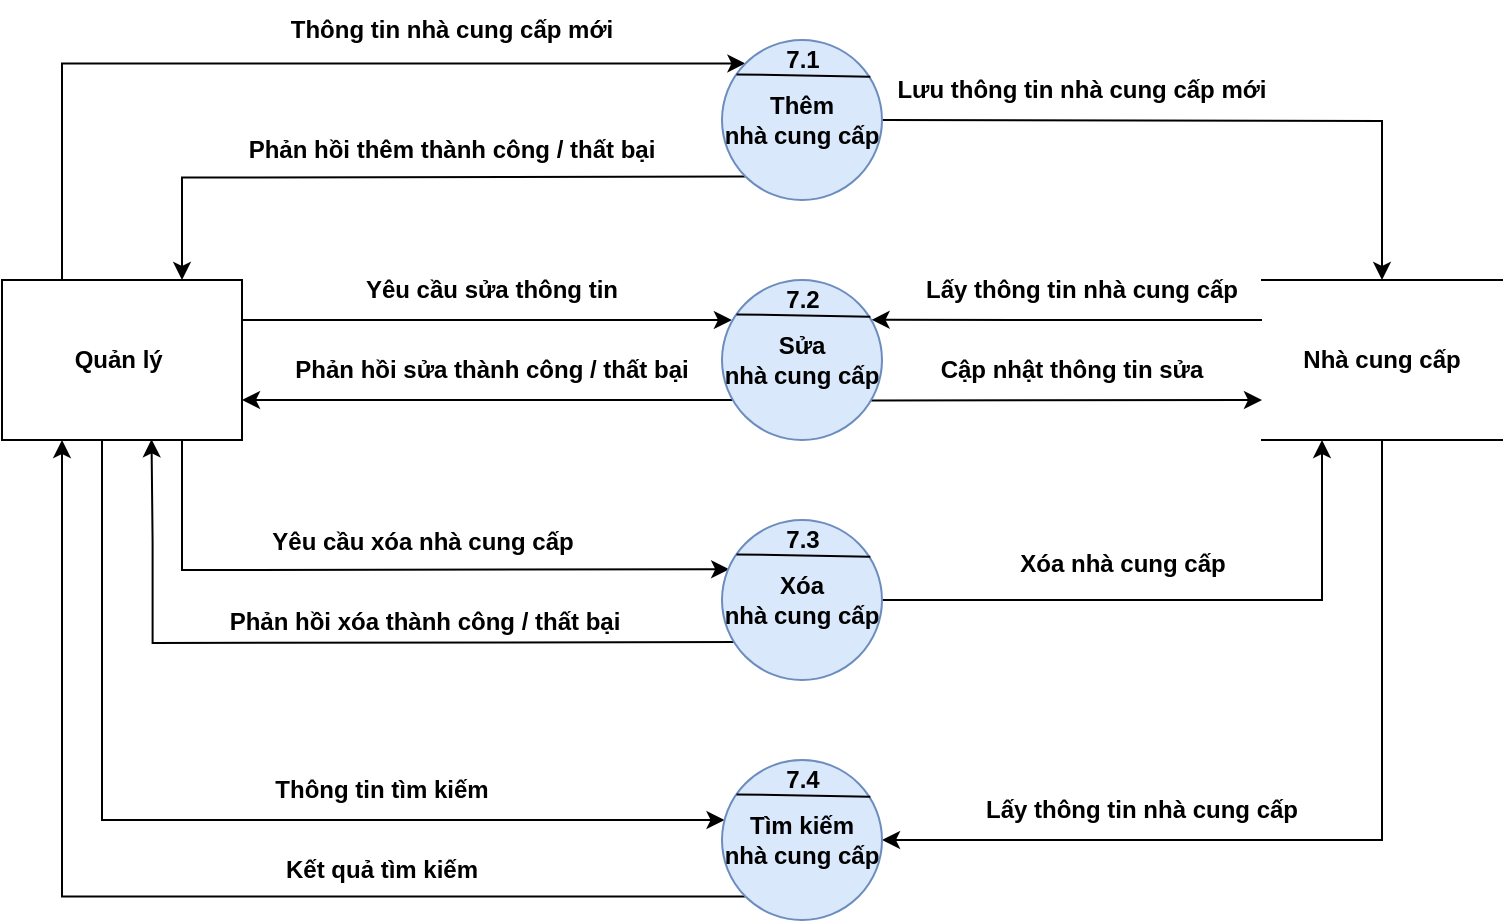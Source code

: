 <mxfile version="16.0.0" type="google" pages="3"><diagram id="DsR7B_4F5yXHgZjPxTKU" name="Page-1"><mxGraphModel dx="845" dy="533" grid="1" gridSize="10" guides="1" tooltips="1" connect="1" arrows="1" fold="1" page="1" pageScale="1" pageWidth="850" pageHeight="1100" math="0" shadow="0"><root><mxCell id="0"/><mxCell id="1" parent="0"/><mxCell id="p50ag3pNYRktQVVlP34q-1" style="edgeStyle=orthogonalEdgeStyle;rounded=0;orthogonalLoop=1;jettySize=auto;html=1;exitX=1;exitY=0.25;exitDx=0;exitDy=0;entryX=0.062;entryY=0.25;entryDx=0;entryDy=0;entryPerimeter=0;fontStyle=1" parent="1" source="p50ag3pNYRktQVVlP34q-4" edge="1"><mxGeometry relative="1" as="geometry"><Array as="points"/><mxPoint x="444.96" y="180" as="targetPoint"/></mxGeometry></mxCell><mxCell id="p50ag3pNYRktQVVlP34q-2" style="edgeStyle=orthogonalEdgeStyle;rounded=0;orthogonalLoop=1;jettySize=auto;html=1;exitX=0.25;exitY=1;exitDx=0;exitDy=0;entryX=0;entryY=1;entryDx=0;entryDy=0;startArrow=classic;startFill=1;endArrow=none;endFill=0;fontStyle=1" parent="1" source="p50ag3pNYRktQVVlP34q-4" target="p50ag3pNYRktQVVlP34q-21" edge="1"><mxGeometry relative="1" as="geometry"><Array as="points"><mxPoint x="110" y="468"/></Array></mxGeometry></mxCell><mxCell id="p50ag3pNYRktQVVlP34q-3" style="edgeStyle=orthogonalEdgeStyle;rounded=0;orthogonalLoop=1;jettySize=auto;html=1;exitX=0.25;exitY=0;exitDx=0;exitDy=0;entryX=0;entryY=0;entryDx=0;entryDy=0;fontStyle=1" parent="1" source="p50ag3pNYRktQVVlP34q-4" edge="1"><mxGeometry relative="1" as="geometry"><Array as="points"><mxPoint x="110" y="52"/></Array><mxPoint x="451.716" y="51.716" as="targetPoint"/></mxGeometry></mxCell><mxCell id="p50ag3pNYRktQVVlP34q-4" value="Quản lý&amp;nbsp;" style="rounded=0;whiteSpace=wrap;html=1;fontStyle=1" parent="1" vertex="1"><mxGeometry x="80" y="160" width="120" height="80" as="geometry"/></mxCell><mxCell id="p50ag3pNYRktQVVlP34q-5" style="edgeStyle=orthogonalEdgeStyle;rounded=0;orthogonalLoop=1;jettySize=auto;html=1;entryX=0.5;entryY=0;entryDx=0;entryDy=0;fontStyle=1" parent="1" target="p50ag3pNYRktQVVlP34q-9" edge="1"><mxGeometry relative="1" as="geometry"><mxPoint x="520" y="80" as="sourcePoint"/></mxGeometry></mxCell><mxCell id="p50ag3pNYRktQVVlP34q-6" style="edgeStyle=orthogonalEdgeStyle;rounded=0;orthogonalLoop=1;jettySize=auto;html=1;exitX=0;exitY=1;exitDx=0;exitDy=0;entryX=0.75;entryY=0;entryDx=0;entryDy=0;fontStyle=1" parent="1" target="p50ag3pNYRktQVVlP34q-4" edge="1"><mxGeometry relative="1" as="geometry"><mxPoint x="451.716" y="108.284" as="sourcePoint"/></mxGeometry></mxCell><mxCell id="p50ag3pNYRktQVVlP34q-8" style="edgeStyle=orthogonalEdgeStyle;rounded=0;orthogonalLoop=1;jettySize=auto;html=1;entryX=1;entryY=0.5;entryDx=0;entryDy=0;fontStyle=1" parent="1" source="p50ag3pNYRktQVVlP34q-9" target="p50ag3pNYRktQVVlP34q-21" edge="1"><mxGeometry relative="1" as="geometry"><Array as="points"><mxPoint x="770" y="440"/></Array></mxGeometry></mxCell><mxCell id="p50ag3pNYRktQVVlP34q-9" value="Nhà cung cấp" style="shape=partialRectangle;whiteSpace=wrap;html=1;left=0;right=0;fillColor=none;fontStyle=1" parent="1" vertex="1"><mxGeometry x="710" y="160" width="120" height="80" as="geometry"/></mxCell><mxCell id="p50ag3pNYRktQVVlP34q-10" value="Thông tin nhà cung cấp mới" style="text;html=1;strokeColor=none;fillColor=none;align=center;verticalAlign=middle;whiteSpace=wrap;rounded=0;fontStyle=1" parent="1" vertex="1"><mxGeometry x="185" y="20" width="240" height="30" as="geometry"/></mxCell><mxCell id="p50ag3pNYRktQVVlP34q-11" value="Lưu thông tin nhà cung cấp mới" style="text;html=1;strokeColor=none;fillColor=none;align=center;verticalAlign=middle;whiteSpace=wrap;rounded=0;fontStyle=1" parent="1" vertex="1"><mxGeometry x="500" y="50" width="240" height="30" as="geometry"/></mxCell><mxCell id="p50ag3pNYRktQVVlP34q-12" value="Phản hồi thêm thành công / thất bại" style="text;html=1;strokeColor=none;fillColor=none;align=center;verticalAlign=middle;whiteSpace=wrap;rounded=0;fontStyle=1" parent="1" vertex="1"><mxGeometry x="190" y="80" width="230" height="30" as="geometry"/></mxCell><mxCell id="p50ag3pNYRktQVVlP34q-13" style="edgeStyle=orthogonalEdgeStyle;rounded=0;orthogonalLoop=1;jettySize=auto;html=1;entryX=1;entryY=0.75;entryDx=0;entryDy=0;fontStyle=1" parent="1" target="p50ag3pNYRktQVVlP34q-4" edge="1"><mxGeometry relative="1" as="geometry"><Array as="points"><mxPoint x="452" y="220"/></Array><mxPoint x="452" y="220" as="sourcePoint"/></mxGeometry></mxCell><mxCell id="p50ag3pNYRktQVVlP34q-15" value="Lấy thông tin nhà cung cấp" style="text;html=1;strokeColor=none;fillColor=none;align=center;verticalAlign=middle;whiteSpace=wrap;rounded=0;fontStyle=1" parent="1" vertex="1"><mxGeometry x="540" y="150" width="160" height="30" as="geometry"/></mxCell><mxCell id="p50ag3pNYRktQVVlP34q-16" value="" style="endArrow=classic;html=1;rounded=0;exitX=0.928;exitY=0.753;exitDx=0;exitDy=0;exitPerimeter=0;entryX=0;entryY=0.75;entryDx=0;entryDy=0;fontStyle=1" parent="1" target="p50ag3pNYRktQVVlP34q-9" edge="1"><mxGeometry width="50" height="50" relative="1" as="geometry"><mxPoint x="514.24" y="220.24" as="sourcePoint"/><mxPoint x="600" y="250" as="targetPoint"/></mxGeometry></mxCell><mxCell id="p50ag3pNYRktQVVlP34q-17" value="Cập nhật thông tin sửa" style="text;html=1;strokeColor=none;fillColor=none;align=center;verticalAlign=middle;whiteSpace=wrap;rounded=0;fontStyle=1" parent="1" vertex="1"><mxGeometry x="530" y="190" width="170" height="30" as="geometry"/></mxCell><mxCell id="p50ag3pNYRktQVVlP34q-18" value="Yêu cầu sửa thông tin" style="text;html=1;strokeColor=none;fillColor=none;align=center;verticalAlign=middle;whiteSpace=wrap;rounded=0;fontStyle=1" parent="1" vertex="1"><mxGeometry x="220" y="150" width="210" height="30" as="geometry"/></mxCell><mxCell id="p50ag3pNYRktQVVlP34q-19" value="Phản hồi sửa thành công / thất bại" style="text;html=1;strokeColor=none;fillColor=none;align=center;verticalAlign=middle;whiteSpace=wrap;rounded=0;fontStyle=1" parent="1" vertex="1"><mxGeometry x="210" y="190" width="230" height="30" as="geometry"/></mxCell><mxCell id="p50ag3pNYRktQVVlP34q-20" style="edgeStyle=orthogonalEdgeStyle;rounded=0;orthogonalLoop=1;jettySize=auto;html=1;endArrow=none;endFill=0;startArrow=classic;startFill=1;fontStyle=1" parent="1" source="p50ag3pNYRktQVVlP34q-21" target="p50ag3pNYRktQVVlP34q-4" edge="1"><mxGeometry relative="1" as="geometry"><mxPoint x="150" y="280" as="targetPoint"/><Array as="points"><mxPoint x="130" y="430"/></Array><mxPoint x="400" y="410" as="sourcePoint"/></mxGeometry></mxCell><mxCell id="p50ag3pNYRktQVVlP34q-21" value="Tìm kiếm&lt;br&gt;nhà cung cấp" style="ellipse;whiteSpace=wrap;html=1;aspect=fixed;fillColor=#dae8fc;strokeColor=#6c8ebf;fontStyle=1" parent="1" vertex="1"><mxGeometry x="440" y="400" width="80" height="80" as="geometry"/></mxCell><mxCell id="p50ag3pNYRktQVVlP34q-22" value="Thông tin tìm kiếm" style="text;html=1;strokeColor=none;fillColor=none;align=center;verticalAlign=middle;whiteSpace=wrap;rounded=0;fontStyle=1" parent="1" vertex="1"><mxGeometry x="190" y="400" width="160" height="30" as="geometry"/></mxCell><mxCell id="p50ag3pNYRktQVVlP34q-23" value="Kết quả tìm kiếm" style="text;html=1;strokeColor=none;fillColor=none;align=center;verticalAlign=middle;whiteSpace=wrap;rounded=0;fontStyle=1" parent="1" vertex="1"><mxGeometry x="190" y="440" width="160" height="30" as="geometry"/></mxCell><mxCell id="p50ag3pNYRktQVVlP34q-24" value="" style="endArrow=classic;html=1;rounded=0;exitX=0;exitY=0.25;exitDx=0;exitDy=0;entryX=0.935;entryY=0.249;entryDx=0;entryDy=0;entryPerimeter=0;fontStyle=1" parent="1" source="p50ag3pNYRktQVVlP34q-9" edge="1"><mxGeometry width="50" height="50" relative="1" as="geometry"><mxPoint x="530" y="190" as="sourcePoint"/><mxPoint x="514.8" y="179.92" as="targetPoint"/></mxGeometry></mxCell><mxCell id="p50ag3pNYRktQVVlP34q-25" value="Lấy thông tin nhà cung cấp" style="text;html=1;strokeColor=none;fillColor=none;align=center;verticalAlign=middle;whiteSpace=wrap;rounded=0;fontStyle=1" parent="1" vertex="1"><mxGeometry x="570" y="410" width="160" height="30" as="geometry"/></mxCell><mxCell id="p50ag3pNYRktQVVlP34q-26" value="" style="endArrow=classic;html=1;rounded=0;entryX=0.25;entryY=1;entryDx=0;entryDy=0;fontStyle=1" parent="1" target="p50ag3pNYRktQVVlP34q-9" edge="1"><mxGeometry width="50" height="50" relative="1" as="geometry"><mxPoint x="520" y="320.0" as="sourcePoint"/><mxPoint x="745.76" y="350" as="targetPoint"/><Array as="points"><mxPoint x="740" y="320"/></Array></mxGeometry></mxCell><mxCell id="p50ag3pNYRktQVVlP34q-27" value="Xóa nhà cung cấp" style="edgeLabel;html=1;align=center;verticalAlign=bottom;resizable=0;points=[];labelBackgroundColor=none;fontSize=12;fontStyle=1" parent="p50ag3pNYRktQVVlP34q-26" vertex="1" connectable="0"><mxGeometry x="-0.628" y="1" relative="1" as="geometry"><mxPoint x="64" y="-9" as="offset"/></mxGeometry></mxCell><mxCell id="p50ag3pNYRktQVVlP34q-28" value="" style="endArrow=classic;html=1;rounded=0;entryX=0.623;entryY=1.058;entryDx=0;entryDy=0;entryPerimeter=0;exitX=0.125;exitY=0.763;exitDx=0;exitDy=0;exitPerimeter=0;edgeStyle=orthogonalEdgeStyle;verticalAlign=bottom;fontStyle=1" parent="1" edge="1"><mxGeometry width="50" height="50" relative="1" as="geometry"><mxPoint x="450" y="341.04" as="sourcePoint"/><mxPoint x="154.76" y="239.64" as="targetPoint"/></mxGeometry></mxCell><mxCell id="p50ag3pNYRktQVVlP34q-29" value="Phản hồi xóa thành công / thất bại" style="edgeLabel;html=1;align=center;verticalAlign=bottom;resizable=0;points=[];fontSize=12;fontStyle=1" parent="p50ag3pNYRktQVVlP34q-28" vertex="1" connectable="0"><mxGeometry x="-0.197" y="-2" relative="1" as="geometry"><mxPoint as="offset"/></mxGeometry></mxCell><mxCell id="p50ag3pNYRktQVVlP34q-31" value="" style="endArrow=classic;html=1;rounded=0;exitX=0.75;exitY=1;exitDx=0;exitDy=0;entryX=0.045;entryY=0.308;entryDx=0;entryDy=0;entryPerimeter=0;fontSize=12;fontStyle=1" parent="1" source="p50ag3pNYRktQVVlP34q-4" edge="1"><mxGeometry width="50" height="50" relative="1" as="geometry"><mxPoint x="471.716" y="378.284" as="sourcePoint"/><mxPoint x="443.6" y="304.64" as="targetPoint"/><Array as="points"><mxPoint x="170" y="305"/></Array></mxGeometry></mxCell><mxCell id="p50ag3pNYRktQVVlP34q-32" value="&lt;span style=&quot;font-size: 12px;&quot;&gt;Yêu cầu xóa nhà cung cấp&lt;/span&gt;" style="edgeLabel;html=1;align=center;verticalAlign=bottom;resizable=0;points=[];labelBackgroundColor=none;fontSize=12;fontStyle=1" parent="p50ag3pNYRktQVVlP34q-31" vertex="1" connectable="0"><mxGeometry x="0.056" y="-1" relative="1" as="geometry"><mxPoint x="6" y="-6" as="offset"/></mxGeometry></mxCell><mxCell id="_cU9UKyVwt4Oh_R2JuON-1" value="" style="endArrow=none;html=1;rounded=0;exitX=0.927;exitY=0.229;exitDx=0;exitDy=0;exitPerimeter=0;entryX=0.091;entryY=0.215;entryDx=0;entryDy=0;entryPerimeter=0;fontStyle=1" parent="1" source="p50ag3pNYRktQVVlP34q-21" target="p50ag3pNYRktQVVlP34q-21" edge="1"><mxGeometry width="50" height="50" relative="1" as="geometry"><mxPoint x="400" y="460" as="sourcePoint"/><mxPoint x="450" y="410" as="targetPoint"/></mxGeometry></mxCell><mxCell id="_cU9UKyVwt4Oh_R2JuON-2" value="7.4" style="text;html=1;align=center;verticalAlign=middle;resizable=0;points=[];autosize=1;strokeColor=none;fillColor=none;fontStyle=1" parent="1" vertex="1"><mxGeometry x="465" y="400" width="30" height="20" as="geometry"/></mxCell><mxCell id="_cU9UKyVwt4Oh_R2JuON-3" value="Xóa&lt;br&gt;nhà cung cấp" style="ellipse;whiteSpace=wrap;html=1;aspect=fixed;fillColor=#dae8fc;strokeColor=#6c8ebf;fontStyle=1" parent="1" vertex="1"><mxGeometry x="440" y="280" width="80" height="80" as="geometry"/></mxCell><mxCell id="_cU9UKyVwt4Oh_R2JuON-4" value="" style="endArrow=none;html=1;rounded=0;exitX=0.927;exitY=0.229;exitDx=0;exitDy=0;exitPerimeter=0;entryX=0.091;entryY=0.215;entryDx=0;entryDy=0;entryPerimeter=0;fontStyle=1" parent="1" source="_cU9UKyVwt4Oh_R2JuON-3" target="_cU9UKyVwt4Oh_R2JuON-3" edge="1"><mxGeometry width="50" height="50" relative="1" as="geometry"><mxPoint x="400" y="340" as="sourcePoint"/><mxPoint x="450" y="290" as="targetPoint"/></mxGeometry></mxCell><mxCell id="_cU9UKyVwt4Oh_R2JuON-5" value="7.3" style="text;html=1;align=center;verticalAlign=middle;resizable=0;points=[];autosize=1;strokeColor=none;fillColor=none;fontStyle=1" parent="1" vertex="1"><mxGeometry x="465" y="280" width="30" height="20" as="geometry"/></mxCell><mxCell id="_cU9UKyVwt4Oh_R2JuON-16" value="Sửa&lt;br&gt;nhà cung cấp" style="ellipse;whiteSpace=wrap;html=1;aspect=fixed;fillColor=#dae8fc;strokeColor=#6c8ebf;fontStyle=1" parent="1" vertex="1"><mxGeometry x="440" y="160" width="80" height="80" as="geometry"/></mxCell><mxCell id="_cU9UKyVwt4Oh_R2JuON-17" value="" style="endArrow=none;html=1;rounded=0;exitX=0.927;exitY=0.229;exitDx=0;exitDy=0;exitPerimeter=0;entryX=0.091;entryY=0.215;entryDx=0;entryDy=0;entryPerimeter=0;fontStyle=1" parent="1" source="_cU9UKyVwt4Oh_R2JuON-16" target="_cU9UKyVwt4Oh_R2JuON-16" edge="1"><mxGeometry width="50" height="50" relative="1" as="geometry"><mxPoint x="400" y="220" as="sourcePoint"/><mxPoint x="450" y="170" as="targetPoint"/></mxGeometry></mxCell><mxCell id="_cU9UKyVwt4Oh_R2JuON-18" value="7.2" style="text;html=1;align=center;verticalAlign=middle;resizable=0;points=[];autosize=1;strokeColor=none;fillColor=none;fontStyle=1" parent="1" vertex="1"><mxGeometry x="465" y="160" width="30" height="20" as="geometry"/></mxCell><mxCell id="_cU9UKyVwt4Oh_R2JuON-19" value="Thêm&lt;br&gt;nhà cung cấp" style="ellipse;whiteSpace=wrap;html=1;aspect=fixed;fillColor=#dae8fc;strokeColor=#6c8ebf;fontStyle=1" parent="1" vertex="1"><mxGeometry x="440" y="40" width="80" height="80" as="geometry"/></mxCell><mxCell id="_cU9UKyVwt4Oh_R2JuON-20" value="" style="endArrow=none;html=1;rounded=0;exitX=0.927;exitY=0.229;exitDx=0;exitDy=0;exitPerimeter=0;entryX=0.091;entryY=0.215;entryDx=0;entryDy=0;entryPerimeter=0;fontStyle=1" parent="1" source="_cU9UKyVwt4Oh_R2JuON-19" target="_cU9UKyVwt4Oh_R2JuON-19" edge="1"><mxGeometry width="50" height="50" relative="1" as="geometry"><mxPoint x="400" y="100" as="sourcePoint"/><mxPoint x="450" y="50" as="targetPoint"/></mxGeometry></mxCell><mxCell id="_cU9UKyVwt4Oh_R2JuON-21" value="7.1" style="text;html=1;align=center;verticalAlign=middle;resizable=0;points=[];autosize=1;strokeColor=none;fillColor=none;fontStyle=1" parent="1" vertex="1"><mxGeometry x="465" y="40" width="30" height="20" as="geometry"/></mxCell></root></mxGraphModel></diagram><diagram name="KÉ QLNV" id="wR2iHwOTkMwq-zwWppu9"><mxGraphModel dx="845" dy="533" grid="1" gridSize="10" guides="1" tooltips="1" connect="1" arrows="1" fold="1" page="1" pageScale="1" pageWidth="850" pageHeight="1100" math="0" shadow="0"><root><mxCell id="uuGmt-fCIV3i6Ol-nPEr-0"/><mxCell id="uuGmt-fCIV3i6Ol-nPEr-1" parent="uuGmt-fCIV3i6Ol-nPEr-0"/><mxCell id="uuGmt-fCIV3i6Ol-nPEr-2" style="edgeStyle=orthogonalEdgeStyle;rounded=0;orthogonalLoop=1;jettySize=auto;html=1;exitX=1;exitY=0.25;exitDx=0;exitDy=0;entryX=0.062;entryY=0.25;entryDx=0;entryDy=0;entryPerimeter=0;fontStyle=1" parent="uuGmt-fCIV3i6Ol-nPEr-1" source="uuGmt-fCIV3i6Ol-nPEr-5" edge="1"><mxGeometry relative="1" as="geometry"><Array as="points"/><mxPoint x="444.96" y="180" as="targetPoint"/></mxGeometry></mxCell><mxCell id="uuGmt-fCIV3i6Ol-nPEr-3" style="edgeStyle=orthogonalEdgeStyle;rounded=0;orthogonalLoop=1;jettySize=auto;html=1;exitX=0.25;exitY=1;exitDx=0;exitDy=0;entryX=0;entryY=1;entryDx=0;entryDy=0;startArrow=classic;startFill=1;endArrow=none;endFill=0;fontStyle=1" parent="uuGmt-fCIV3i6Ol-nPEr-1" source="uuGmt-fCIV3i6Ol-nPEr-5" target="uuGmt-fCIV3i6Ol-nPEr-20" edge="1"><mxGeometry relative="1" as="geometry"><Array as="points"><mxPoint x="110" y="468"/></Array></mxGeometry></mxCell><mxCell id="uuGmt-fCIV3i6Ol-nPEr-4" style="edgeStyle=orthogonalEdgeStyle;rounded=0;orthogonalLoop=1;jettySize=auto;html=1;exitX=0.25;exitY=0;exitDx=0;exitDy=0;entryX=0;entryY=0;entryDx=0;entryDy=0;fontStyle=1" parent="uuGmt-fCIV3i6Ol-nPEr-1" source="uuGmt-fCIV3i6Ol-nPEr-5" edge="1"><mxGeometry relative="1" as="geometry"><Array as="points"><mxPoint x="110" y="52"/></Array><mxPoint x="451.716" y="51.716" as="targetPoint"/></mxGeometry></mxCell><mxCell id="uuGmt-fCIV3i6Ol-nPEr-5" value="Quản lý&amp;nbsp;" style="rounded=0;whiteSpace=wrap;html=1;fontStyle=1" parent="uuGmt-fCIV3i6Ol-nPEr-1" vertex="1"><mxGeometry x="80" y="160" width="120" height="80" as="geometry"/></mxCell><mxCell id="uuGmt-fCIV3i6Ol-nPEr-6" style="edgeStyle=orthogonalEdgeStyle;rounded=0;orthogonalLoop=1;jettySize=auto;html=1;entryX=0.5;entryY=0;entryDx=0;entryDy=0;fontStyle=1" parent="uuGmt-fCIV3i6Ol-nPEr-1" target="uuGmt-fCIV3i6Ol-nPEr-9" edge="1"><mxGeometry relative="1" as="geometry"><mxPoint x="520" y="80" as="sourcePoint"/></mxGeometry></mxCell><mxCell id="uuGmt-fCIV3i6Ol-nPEr-7" style="edgeStyle=orthogonalEdgeStyle;rounded=0;orthogonalLoop=1;jettySize=auto;html=1;exitX=0;exitY=1;exitDx=0;exitDy=0;entryX=0.75;entryY=0;entryDx=0;entryDy=0;fontStyle=1" parent="uuGmt-fCIV3i6Ol-nPEr-1" target="uuGmt-fCIV3i6Ol-nPEr-5" edge="1"><mxGeometry relative="1" as="geometry"><mxPoint x="451.716" y="108.284" as="sourcePoint"/></mxGeometry></mxCell><mxCell id="uuGmt-fCIV3i6Ol-nPEr-8" style="edgeStyle=orthogonalEdgeStyle;rounded=0;orthogonalLoop=1;jettySize=auto;html=1;entryX=1;entryY=0.5;entryDx=0;entryDy=0;fontStyle=1" parent="uuGmt-fCIV3i6Ol-nPEr-1" source="uuGmt-fCIV3i6Ol-nPEr-9" target="uuGmt-fCIV3i6Ol-nPEr-20" edge="1"><mxGeometry relative="1" as="geometry"><Array as="points"><mxPoint x="770" y="440"/></Array></mxGeometry></mxCell><mxCell id="uuGmt-fCIV3i6Ol-nPEr-9" value="Nhân viên" style="shape=partialRectangle;whiteSpace=wrap;html=1;left=0;right=0;fillColor=none;fontStyle=1" parent="uuGmt-fCIV3i6Ol-nPEr-1" vertex="1"><mxGeometry x="710" y="160" width="120" height="80" as="geometry"/></mxCell><mxCell id="uuGmt-fCIV3i6Ol-nPEr-10" value="Thông tin nhân viên mới" style="text;html=1;strokeColor=none;fillColor=none;align=center;verticalAlign=middle;whiteSpace=wrap;rounded=0;fontStyle=1" parent="uuGmt-fCIV3i6Ol-nPEr-1" vertex="1"><mxGeometry x="185" y="20" width="240" height="30" as="geometry"/></mxCell><mxCell id="uuGmt-fCIV3i6Ol-nPEr-11" value="Lưu thông tin nhân viên&amp;nbsp;mới" style="text;html=1;strokeColor=none;fillColor=none;align=center;verticalAlign=middle;whiteSpace=wrap;rounded=0;fontStyle=1" parent="uuGmt-fCIV3i6Ol-nPEr-1" vertex="1"><mxGeometry x="500" y="50" width="240" height="30" as="geometry"/></mxCell><mxCell id="uuGmt-fCIV3i6Ol-nPEr-12" value="Phản hồi thêm thành công / thất bại" style="text;html=1;strokeColor=none;fillColor=none;align=center;verticalAlign=middle;whiteSpace=wrap;rounded=0;fontStyle=1" parent="uuGmt-fCIV3i6Ol-nPEr-1" vertex="1"><mxGeometry x="190" y="80" width="230" height="30" as="geometry"/></mxCell><mxCell id="uuGmt-fCIV3i6Ol-nPEr-13" style="edgeStyle=orthogonalEdgeStyle;rounded=0;orthogonalLoop=1;jettySize=auto;html=1;entryX=1;entryY=0.75;entryDx=0;entryDy=0;fontStyle=1" parent="uuGmt-fCIV3i6Ol-nPEr-1" target="uuGmt-fCIV3i6Ol-nPEr-5" edge="1"><mxGeometry relative="1" as="geometry"><Array as="points"><mxPoint x="452" y="220"/></Array><mxPoint x="452" y="220" as="sourcePoint"/></mxGeometry></mxCell><mxCell id="uuGmt-fCIV3i6Ol-nPEr-14" value="Lấy thông tin nhân viên" style="text;html=1;strokeColor=none;fillColor=none;align=center;verticalAlign=middle;whiteSpace=wrap;rounded=0;fontStyle=1" parent="uuGmt-fCIV3i6Ol-nPEr-1" vertex="1"><mxGeometry x="540" y="150" width="160" height="30" as="geometry"/></mxCell><mxCell id="uuGmt-fCIV3i6Ol-nPEr-15" value="" style="endArrow=classic;html=1;rounded=0;exitX=0.928;exitY=0.753;exitDx=0;exitDy=0;exitPerimeter=0;entryX=0;entryY=0.75;entryDx=0;entryDy=0;fontStyle=1" parent="uuGmt-fCIV3i6Ol-nPEr-1" target="uuGmt-fCIV3i6Ol-nPEr-9" edge="1"><mxGeometry width="50" height="50" relative="1" as="geometry"><mxPoint x="514.24" y="220.24" as="sourcePoint"/><mxPoint x="600" y="250" as="targetPoint"/></mxGeometry></mxCell><mxCell id="uuGmt-fCIV3i6Ol-nPEr-16" value="Cập nhật thông tin" style="text;html=1;strokeColor=none;fillColor=none;align=center;verticalAlign=middle;whiteSpace=wrap;rounded=0;fontStyle=1" parent="uuGmt-fCIV3i6Ol-nPEr-1" vertex="1"><mxGeometry x="530" y="190" width="170" height="30" as="geometry"/></mxCell><mxCell id="uuGmt-fCIV3i6Ol-nPEr-17" value="Yêu cầu sửa thông tin" style="text;html=1;strokeColor=none;fillColor=none;align=center;verticalAlign=middle;whiteSpace=wrap;rounded=0;fontStyle=1" parent="uuGmt-fCIV3i6Ol-nPEr-1" vertex="1"><mxGeometry x="220" y="150" width="210" height="30" as="geometry"/></mxCell><mxCell id="uuGmt-fCIV3i6Ol-nPEr-18" value="Phản hồi sửa thành công / thất bại" style="text;html=1;strokeColor=none;fillColor=none;align=center;verticalAlign=middle;whiteSpace=wrap;rounded=0;fontStyle=1" parent="uuGmt-fCIV3i6Ol-nPEr-1" vertex="1"><mxGeometry x="210" y="190" width="230" height="30" as="geometry"/></mxCell><mxCell id="uuGmt-fCIV3i6Ol-nPEr-19" style="edgeStyle=orthogonalEdgeStyle;rounded=0;orthogonalLoop=1;jettySize=auto;html=1;endArrow=none;endFill=0;startArrow=classic;startFill=1;fontStyle=1" parent="uuGmt-fCIV3i6Ol-nPEr-1" source="uuGmt-fCIV3i6Ol-nPEr-20" target="uuGmt-fCIV3i6Ol-nPEr-5" edge="1"><mxGeometry relative="1" as="geometry"><mxPoint x="150" y="280" as="targetPoint"/><Array as="points"><mxPoint x="130" y="430"/></Array><mxPoint x="400" y="410" as="sourcePoint"/></mxGeometry></mxCell><mxCell id="uuGmt-fCIV3i6Ol-nPEr-20" value="Tìm kiếm&lt;br&gt;nhân viên" style="ellipse;whiteSpace=wrap;html=1;aspect=fixed;fillColor=#dae8fc;strokeColor=#6c8ebf;fontStyle=1" parent="uuGmt-fCIV3i6Ol-nPEr-1" vertex="1"><mxGeometry x="440" y="400" width="80" height="80" as="geometry"/></mxCell><mxCell id="uuGmt-fCIV3i6Ol-nPEr-21" value="Thông tin tìm kiếm" style="text;html=1;strokeColor=none;fillColor=none;align=center;verticalAlign=middle;whiteSpace=wrap;rounded=0;fontStyle=1" parent="uuGmt-fCIV3i6Ol-nPEr-1" vertex="1"><mxGeometry x="190" y="400" width="160" height="30" as="geometry"/></mxCell><mxCell id="uuGmt-fCIV3i6Ol-nPEr-22" value="Kết quả tìm kiếm" style="text;html=1;strokeColor=none;fillColor=none;align=center;verticalAlign=middle;whiteSpace=wrap;rounded=0;fontStyle=1" parent="uuGmt-fCIV3i6Ol-nPEr-1" vertex="1"><mxGeometry x="190" y="440" width="160" height="30" as="geometry"/></mxCell><mxCell id="uuGmt-fCIV3i6Ol-nPEr-23" value="" style="endArrow=classic;html=1;rounded=0;exitX=0;exitY=0.25;exitDx=0;exitDy=0;entryX=0.935;entryY=0.249;entryDx=0;entryDy=0;entryPerimeter=0;fontStyle=1" parent="uuGmt-fCIV3i6Ol-nPEr-1" source="uuGmt-fCIV3i6Ol-nPEr-9" edge="1"><mxGeometry width="50" height="50" relative="1" as="geometry"><mxPoint x="530" y="190" as="sourcePoint"/><mxPoint x="514.8" y="179.92" as="targetPoint"/></mxGeometry></mxCell><mxCell id="uuGmt-fCIV3i6Ol-nPEr-24" value="Lấy thông tin nhân viên" style="text;html=1;strokeColor=none;fillColor=none;align=center;verticalAlign=middle;whiteSpace=wrap;rounded=0;fontStyle=1" parent="uuGmt-fCIV3i6Ol-nPEr-1" vertex="1"><mxGeometry x="570" y="410" width="160" height="30" as="geometry"/></mxCell><mxCell id="uuGmt-fCIV3i6Ol-nPEr-25" value="" style="endArrow=classic;html=1;rounded=0;entryX=0.25;entryY=1;entryDx=0;entryDy=0;fontStyle=1" parent="uuGmt-fCIV3i6Ol-nPEr-1" target="uuGmt-fCIV3i6Ol-nPEr-9" edge="1"><mxGeometry width="50" height="50" relative="1" as="geometry"><mxPoint x="520" y="320.0" as="sourcePoint"/><mxPoint x="745.76" y="350" as="targetPoint"/><Array as="points"><mxPoint x="740" y="320"/></Array></mxGeometry></mxCell><mxCell id="uuGmt-fCIV3i6Ol-nPEr-26" value="Xóa&amp;nbsp;&lt;span&gt;nhân viên&lt;/span&gt;" style="edgeLabel;html=1;align=center;verticalAlign=bottom;resizable=0;points=[];labelBackgroundColor=none;fontSize=12;fontStyle=1" parent="uuGmt-fCIV3i6Ol-nPEr-25" vertex="1" connectable="0"><mxGeometry x="-0.628" y="1" relative="1" as="geometry"><mxPoint x="64" y="-9" as="offset"/></mxGeometry></mxCell><mxCell id="uuGmt-fCIV3i6Ol-nPEr-27" value="" style="endArrow=classic;html=1;rounded=0;entryX=0.623;entryY=1.058;entryDx=0;entryDy=0;entryPerimeter=0;exitX=0.125;exitY=0.763;exitDx=0;exitDy=0;exitPerimeter=0;edgeStyle=orthogonalEdgeStyle;verticalAlign=bottom;fontStyle=1" parent="uuGmt-fCIV3i6Ol-nPEr-1" edge="1"><mxGeometry width="50" height="50" relative="1" as="geometry"><mxPoint x="450" y="341.04" as="sourcePoint"/><mxPoint x="154.76" y="239.64" as="targetPoint"/></mxGeometry></mxCell><mxCell id="uuGmt-fCIV3i6Ol-nPEr-28" value="Phản hồi xóa thành công / thất bại" style="edgeLabel;html=1;align=center;verticalAlign=bottom;resizable=0;points=[];fontSize=12;fontStyle=1" parent="uuGmt-fCIV3i6Ol-nPEr-27" vertex="1" connectable="0"><mxGeometry x="-0.197" y="-2" relative="1" as="geometry"><mxPoint as="offset"/></mxGeometry></mxCell><mxCell id="uuGmt-fCIV3i6Ol-nPEr-29" value="" style="endArrow=classic;html=1;rounded=0;exitX=0.75;exitY=1;exitDx=0;exitDy=0;entryX=0.045;entryY=0.308;entryDx=0;entryDy=0;entryPerimeter=0;fontSize=12;fontStyle=1" parent="uuGmt-fCIV3i6Ol-nPEr-1" source="uuGmt-fCIV3i6Ol-nPEr-5" edge="1"><mxGeometry width="50" height="50" relative="1" as="geometry"><mxPoint x="471.716" y="378.284" as="sourcePoint"/><mxPoint x="443.6" y="304.64" as="targetPoint"/><Array as="points"><mxPoint x="170" y="305"/></Array></mxGeometry></mxCell><mxCell id="uuGmt-fCIV3i6Ol-nPEr-30" value="&lt;span style=&quot;font-size: 12px&quot;&gt;Yêu cầu xóa&amp;nbsp;&lt;/span&gt;&lt;span&gt;nhân viên&lt;/span&gt;" style="edgeLabel;html=1;align=center;verticalAlign=bottom;resizable=0;points=[];labelBackgroundColor=none;fontSize=12;fontStyle=1" parent="uuGmt-fCIV3i6Ol-nPEr-29" vertex="1" connectable="0"><mxGeometry x="0.056" y="-1" relative="1" as="geometry"><mxPoint x="6" y="-6" as="offset"/></mxGeometry></mxCell><mxCell id="uuGmt-fCIV3i6Ol-nPEr-31" value="" style="endArrow=none;html=1;rounded=0;exitX=0.927;exitY=0.229;exitDx=0;exitDy=0;exitPerimeter=0;entryX=0.091;entryY=0.215;entryDx=0;entryDy=0;entryPerimeter=0;fontStyle=1" parent="uuGmt-fCIV3i6Ol-nPEr-1" source="uuGmt-fCIV3i6Ol-nPEr-20" target="uuGmt-fCIV3i6Ol-nPEr-20" edge="1"><mxGeometry width="50" height="50" relative="1" as="geometry"><mxPoint x="400" y="460" as="sourcePoint"/><mxPoint x="450" y="410" as="targetPoint"/></mxGeometry></mxCell><mxCell id="uuGmt-fCIV3i6Ol-nPEr-32" value="9.4" style="text;html=1;align=center;verticalAlign=middle;resizable=0;points=[];autosize=1;strokeColor=none;fillColor=none;fontStyle=1" parent="uuGmt-fCIV3i6Ol-nPEr-1" vertex="1"><mxGeometry x="465" y="400" width="30" height="20" as="geometry"/></mxCell><mxCell id="uuGmt-fCIV3i6Ol-nPEr-33" value="Xóa&lt;br&gt;nhân viên" style="ellipse;whiteSpace=wrap;html=1;aspect=fixed;fillColor=#dae8fc;strokeColor=#6c8ebf;fontStyle=1" parent="uuGmt-fCIV3i6Ol-nPEr-1" vertex="1"><mxGeometry x="440" y="280" width="80" height="80" as="geometry"/></mxCell><mxCell id="uuGmt-fCIV3i6Ol-nPEr-34" value="" style="endArrow=none;html=1;rounded=0;exitX=0.927;exitY=0.229;exitDx=0;exitDy=0;exitPerimeter=0;entryX=0.091;entryY=0.215;entryDx=0;entryDy=0;entryPerimeter=0;fontStyle=1" parent="uuGmt-fCIV3i6Ol-nPEr-1" source="uuGmt-fCIV3i6Ol-nPEr-33" target="uuGmt-fCIV3i6Ol-nPEr-33" edge="1"><mxGeometry width="50" height="50" relative="1" as="geometry"><mxPoint x="400" y="340" as="sourcePoint"/><mxPoint x="450" y="290" as="targetPoint"/></mxGeometry></mxCell><mxCell id="uuGmt-fCIV3i6Ol-nPEr-35" value="9.3" style="text;html=1;align=center;verticalAlign=middle;resizable=0;points=[];autosize=1;strokeColor=none;fillColor=none;fontStyle=1" parent="uuGmt-fCIV3i6Ol-nPEr-1" vertex="1"><mxGeometry x="465" y="280" width="30" height="20" as="geometry"/></mxCell><mxCell id="uuGmt-fCIV3i6Ol-nPEr-36" value="Sửa&lt;br&gt;nhân viên" style="ellipse;whiteSpace=wrap;html=1;aspect=fixed;fillColor=#dae8fc;strokeColor=#6c8ebf;fontStyle=1" parent="uuGmt-fCIV3i6Ol-nPEr-1" vertex="1"><mxGeometry x="440" y="160" width="80" height="80" as="geometry"/></mxCell><mxCell id="uuGmt-fCIV3i6Ol-nPEr-37" value="" style="endArrow=none;html=1;rounded=0;exitX=0.927;exitY=0.229;exitDx=0;exitDy=0;exitPerimeter=0;entryX=0.091;entryY=0.215;entryDx=0;entryDy=0;entryPerimeter=0;fontStyle=1" parent="uuGmt-fCIV3i6Ol-nPEr-1" source="uuGmt-fCIV3i6Ol-nPEr-36" target="uuGmt-fCIV3i6Ol-nPEr-36" edge="1"><mxGeometry width="50" height="50" relative="1" as="geometry"><mxPoint x="400" y="220" as="sourcePoint"/><mxPoint x="450" y="170" as="targetPoint"/></mxGeometry></mxCell><mxCell id="uuGmt-fCIV3i6Ol-nPEr-38" value="9.2" style="text;html=1;align=center;verticalAlign=middle;resizable=0;points=[];autosize=1;strokeColor=none;fillColor=none;fontStyle=1" parent="uuGmt-fCIV3i6Ol-nPEr-1" vertex="1"><mxGeometry x="465" y="160" width="30" height="20" as="geometry"/></mxCell><mxCell id="uuGmt-fCIV3i6Ol-nPEr-39" value="Thêm&lt;br&gt;nhân viên" style="ellipse;whiteSpace=wrap;html=1;aspect=fixed;fillColor=#dae8fc;strokeColor=#6c8ebf;fontStyle=1" parent="uuGmt-fCIV3i6Ol-nPEr-1" vertex="1"><mxGeometry x="440" y="40" width="80" height="80" as="geometry"/></mxCell><mxCell id="uuGmt-fCIV3i6Ol-nPEr-40" value="" style="endArrow=none;html=1;rounded=0;exitX=0.927;exitY=0.229;exitDx=0;exitDy=0;exitPerimeter=0;entryX=0.091;entryY=0.215;entryDx=0;entryDy=0;entryPerimeter=0;fontStyle=1" parent="uuGmt-fCIV3i6Ol-nPEr-1" source="uuGmt-fCIV3i6Ol-nPEr-39" target="uuGmt-fCIV3i6Ol-nPEr-39" edge="1"><mxGeometry width="50" height="50" relative="1" as="geometry"><mxPoint x="400" y="100" as="sourcePoint"/><mxPoint x="450" y="50" as="targetPoint"/></mxGeometry></mxCell><mxCell id="uuGmt-fCIV3i6Ol-nPEr-41" value="9.1" style="text;html=1;align=center;verticalAlign=middle;resizable=0;points=[];autosize=1;strokeColor=none;fillColor=none;fontStyle=1" parent="uuGmt-fCIV3i6Ol-nPEr-1" vertex="1"><mxGeometry x="465" y="40" width="30" height="20" as="geometry"/></mxCell></root></mxGraphModel></diagram><diagram name="KÉ QLKM" id="m8S0CcqJ6sCBzOiUyWrl"><mxGraphModel dx="845" dy="499" grid="1" gridSize="10" guides="1" tooltips="1" connect="1" arrows="1" fold="1" page="1" pageScale="1" pageWidth="850" pageHeight="1100" math="0" shadow="0"><root><mxCell id="4Sakor0f3uTbRB5U7tt--0"/><mxCell id="4Sakor0f3uTbRB5U7tt--1" parent="4Sakor0f3uTbRB5U7tt--0"/><mxCell id="4Sakor0f3uTbRB5U7tt--2" style="edgeStyle=orthogonalEdgeStyle;rounded=0;orthogonalLoop=1;jettySize=auto;html=1;exitX=1;exitY=0.25;exitDx=0;exitDy=0;entryX=0.062;entryY=0.25;entryDx=0;entryDy=0;entryPerimeter=0;fontStyle=1" edge="1" parent="4Sakor0f3uTbRB5U7tt--1" source="4Sakor0f3uTbRB5U7tt--5"><mxGeometry relative="1" as="geometry"><Array as="points"/><mxPoint x="444.96" y="180" as="targetPoint"/></mxGeometry></mxCell><mxCell id="4Sakor0f3uTbRB5U7tt--3" style="edgeStyle=orthogonalEdgeStyle;rounded=0;orthogonalLoop=1;jettySize=auto;html=1;exitX=0.25;exitY=1;exitDx=0;exitDy=0;entryX=0;entryY=1;entryDx=0;entryDy=0;startArrow=classic;startFill=1;endArrow=none;endFill=0;fontStyle=1" edge="1" parent="4Sakor0f3uTbRB5U7tt--1" source="4Sakor0f3uTbRB5U7tt--5" target="4Sakor0f3uTbRB5U7tt--20"><mxGeometry relative="1" as="geometry"><Array as="points"><mxPoint x="110" y="468"/></Array></mxGeometry></mxCell><mxCell id="4Sakor0f3uTbRB5U7tt--4" style="edgeStyle=orthogonalEdgeStyle;rounded=0;orthogonalLoop=1;jettySize=auto;html=1;exitX=0.25;exitY=0;exitDx=0;exitDy=0;entryX=0;entryY=0;entryDx=0;entryDy=0;fontStyle=1" edge="1" parent="4Sakor0f3uTbRB5U7tt--1" source="4Sakor0f3uTbRB5U7tt--5"><mxGeometry relative="1" as="geometry"><Array as="points"><mxPoint x="110" y="52"/></Array><mxPoint x="451.716" y="51.716" as="targetPoint"/></mxGeometry></mxCell><mxCell id="4Sakor0f3uTbRB5U7tt--5" value="Quản lý&amp;nbsp;" style="rounded=0;whiteSpace=wrap;html=1;fontStyle=1" vertex="1" parent="4Sakor0f3uTbRB5U7tt--1"><mxGeometry x="80" y="160" width="120" height="80" as="geometry"/></mxCell><mxCell id="4Sakor0f3uTbRB5U7tt--6" style="edgeStyle=orthogonalEdgeStyle;rounded=0;orthogonalLoop=1;jettySize=auto;html=1;entryX=0.5;entryY=0;entryDx=0;entryDy=0;fontStyle=1" edge="1" parent="4Sakor0f3uTbRB5U7tt--1" target="4Sakor0f3uTbRB5U7tt--9"><mxGeometry relative="1" as="geometry"><mxPoint x="520" y="80" as="sourcePoint"/></mxGeometry></mxCell><mxCell id="4Sakor0f3uTbRB5U7tt--7" style="edgeStyle=orthogonalEdgeStyle;rounded=0;orthogonalLoop=1;jettySize=auto;html=1;exitX=0;exitY=1;exitDx=0;exitDy=0;entryX=0.75;entryY=0;entryDx=0;entryDy=0;fontStyle=1" edge="1" parent="4Sakor0f3uTbRB5U7tt--1" target="4Sakor0f3uTbRB5U7tt--5"><mxGeometry relative="1" as="geometry"><mxPoint x="451.716" y="108.284" as="sourcePoint"/></mxGeometry></mxCell><mxCell id="4Sakor0f3uTbRB5U7tt--8" style="edgeStyle=orthogonalEdgeStyle;rounded=0;orthogonalLoop=1;jettySize=auto;html=1;entryX=1;entryY=0.5;entryDx=0;entryDy=0;fontStyle=1" edge="1" parent="4Sakor0f3uTbRB5U7tt--1" source="4Sakor0f3uTbRB5U7tt--9" target="4Sakor0f3uTbRB5U7tt--20"><mxGeometry relative="1" as="geometry"><Array as="points"><mxPoint x="770" y="440"/></Array></mxGeometry></mxCell><mxCell id="4Sakor0f3uTbRB5U7tt--9" value="Khuyến mãi" style="shape=partialRectangle;whiteSpace=wrap;html=1;left=0;right=0;fillColor=none;fontStyle=1" vertex="1" parent="4Sakor0f3uTbRB5U7tt--1"><mxGeometry x="710" y="160" width="120" height="80" as="geometry"/></mxCell><mxCell id="4Sakor0f3uTbRB5U7tt--10" value="Thông tin khuyến mãi&amp;nbsp;mới" style="text;html=1;strokeColor=none;fillColor=none;align=center;verticalAlign=middle;whiteSpace=wrap;rounded=0;fontStyle=1" vertex="1" parent="4Sakor0f3uTbRB5U7tt--1"><mxGeometry x="185" y="20" width="240" height="30" as="geometry"/></mxCell><mxCell id="4Sakor0f3uTbRB5U7tt--11" value="Lưu thông tin khuyến mãi&amp;nbsp;mới" style="text;html=1;strokeColor=none;fillColor=none;align=center;verticalAlign=middle;whiteSpace=wrap;rounded=0;fontStyle=1" vertex="1" parent="4Sakor0f3uTbRB5U7tt--1"><mxGeometry x="500" y="50" width="240" height="30" as="geometry"/></mxCell><mxCell id="4Sakor0f3uTbRB5U7tt--12" value="Phản hồi thêm thành công / thất bại" style="text;html=1;strokeColor=none;fillColor=none;align=center;verticalAlign=middle;whiteSpace=wrap;rounded=0;fontStyle=1" vertex="1" parent="4Sakor0f3uTbRB5U7tt--1"><mxGeometry x="190" y="80" width="230" height="30" as="geometry"/></mxCell><mxCell id="4Sakor0f3uTbRB5U7tt--13" style="edgeStyle=orthogonalEdgeStyle;rounded=0;orthogonalLoop=1;jettySize=auto;html=1;entryX=1;entryY=0.75;entryDx=0;entryDy=0;fontStyle=1" edge="1" parent="4Sakor0f3uTbRB5U7tt--1" target="4Sakor0f3uTbRB5U7tt--5"><mxGeometry relative="1" as="geometry"><Array as="points"><mxPoint x="452" y="220"/></Array><mxPoint x="452" y="220" as="sourcePoint"/></mxGeometry></mxCell><mxCell id="4Sakor0f3uTbRB5U7tt--14" value="Lấy thông tin khuyến mãi" style="text;html=1;strokeColor=none;fillColor=none;align=center;verticalAlign=middle;whiteSpace=wrap;rounded=0;fontStyle=1" vertex="1" parent="4Sakor0f3uTbRB5U7tt--1"><mxGeometry x="540" y="150" width="160" height="30" as="geometry"/></mxCell><mxCell id="4Sakor0f3uTbRB5U7tt--15" value="" style="endArrow=classic;html=1;rounded=0;exitX=0.928;exitY=0.753;exitDx=0;exitDy=0;exitPerimeter=0;entryX=0;entryY=0.75;entryDx=0;entryDy=0;fontStyle=1" edge="1" parent="4Sakor0f3uTbRB5U7tt--1" target="4Sakor0f3uTbRB5U7tt--9"><mxGeometry width="50" height="50" relative="1" as="geometry"><mxPoint x="514.24" y="220.24" as="sourcePoint"/><mxPoint x="600" y="250" as="targetPoint"/></mxGeometry></mxCell><mxCell id="4Sakor0f3uTbRB5U7tt--16" value="Cập nhật thông tin" style="text;html=1;strokeColor=none;fillColor=none;align=center;verticalAlign=middle;whiteSpace=wrap;rounded=0;fontStyle=1" vertex="1" parent="4Sakor0f3uTbRB5U7tt--1"><mxGeometry x="530" y="190" width="170" height="30" as="geometry"/></mxCell><mxCell id="4Sakor0f3uTbRB5U7tt--17" value="Yêu cầu sửa thông tin" style="text;html=1;strokeColor=none;fillColor=none;align=center;verticalAlign=middle;whiteSpace=wrap;rounded=0;fontStyle=1" vertex="1" parent="4Sakor0f3uTbRB5U7tt--1"><mxGeometry x="220" y="150" width="210" height="30" as="geometry"/></mxCell><mxCell id="4Sakor0f3uTbRB5U7tt--18" value="Phản hồi sửa thành công / thất bại" style="text;html=1;strokeColor=none;fillColor=none;align=center;verticalAlign=middle;whiteSpace=wrap;rounded=0;fontStyle=1" vertex="1" parent="4Sakor0f3uTbRB5U7tt--1"><mxGeometry x="210" y="190" width="230" height="30" as="geometry"/></mxCell><mxCell id="4Sakor0f3uTbRB5U7tt--19" style="edgeStyle=orthogonalEdgeStyle;rounded=0;orthogonalLoop=1;jettySize=auto;html=1;endArrow=none;endFill=0;startArrow=classic;startFill=1;fontStyle=1" edge="1" parent="4Sakor0f3uTbRB5U7tt--1" source="4Sakor0f3uTbRB5U7tt--20" target="4Sakor0f3uTbRB5U7tt--5"><mxGeometry relative="1" as="geometry"><mxPoint x="150" y="280" as="targetPoint"/><Array as="points"><mxPoint x="130" y="430"/></Array><mxPoint x="400" y="410" as="sourcePoint"/></mxGeometry></mxCell><mxCell id="4Sakor0f3uTbRB5U7tt--20" value="Tìm kiếm&lt;br&gt;khuyến mãi" style="ellipse;whiteSpace=wrap;html=1;aspect=fixed;fillColor=#dae8fc;strokeColor=#6c8ebf;fontStyle=1" vertex="1" parent="4Sakor0f3uTbRB5U7tt--1"><mxGeometry x="440" y="400" width="80" height="80" as="geometry"/></mxCell><mxCell id="4Sakor0f3uTbRB5U7tt--21" value="Thông tin tìm kiếm" style="text;html=1;strokeColor=none;fillColor=none;align=center;verticalAlign=middle;whiteSpace=wrap;rounded=0;fontStyle=1" vertex="1" parent="4Sakor0f3uTbRB5U7tt--1"><mxGeometry x="190" y="400" width="160" height="30" as="geometry"/></mxCell><mxCell id="4Sakor0f3uTbRB5U7tt--22" value="Kết quả tìm kiếm" style="text;html=1;strokeColor=none;fillColor=none;align=center;verticalAlign=middle;whiteSpace=wrap;rounded=0;fontStyle=1" vertex="1" parent="4Sakor0f3uTbRB5U7tt--1"><mxGeometry x="190" y="440" width="160" height="30" as="geometry"/></mxCell><mxCell id="4Sakor0f3uTbRB5U7tt--23" value="" style="endArrow=classic;html=1;rounded=0;exitX=0;exitY=0.25;exitDx=0;exitDy=0;entryX=0.935;entryY=0.249;entryDx=0;entryDy=0;entryPerimeter=0;fontStyle=1" edge="1" parent="4Sakor0f3uTbRB5U7tt--1" source="4Sakor0f3uTbRB5U7tt--9"><mxGeometry width="50" height="50" relative="1" as="geometry"><mxPoint x="530" y="190" as="sourcePoint"/><mxPoint x="514.8" y="179.92" as="targetPoint"/></mxGeometry></mxCell><mxCell id="4Sakor0f3uTbRB5U7tt--24" value="Lấy thông tin khuyến mãi" style="text;html=1;strokeColor=none;fillColor=none;align=center;verticalAlign=middle;whiteSpace=wrap;rounded=0;fontStyle=1" vertex="1" parent="4Sakor0f3uTbRB5U7tt--1"><mxGeometry x="570" y="410" width="160" height="30" as="geometry"/></mxCell><mxCell id="4Sakor0f3uTbRB5U7tt--25" value="" style="endArrow=classic;html=1;rounded=0;entryX=0.25;entryY=1;entryDx=0;entryDy=0;fontStyle=1" edge="1" parent="4Sakor0f3uTbRB5U7tt--1" target="4Sakor0f3uTbRB5U7tt--9"><mxGeometry width="50" height="50" relative="1" as="geometry"><mxPoint x="520" y="320.0" as="sourcePoint"/><mxPoint x="745.76" y="350" as="targetPoint"/><Array as="points"><mxPoint x="740" y="320"/></Array></mxGeometry></mxCell><mxCell id="4Sakor0f3uTbRB5U7tt--26" value="Xóa&amp;nbsp;&lt;span&gt;khuyến mãi&lt;/span&gt;" style="edgeLabel;html=1;align=center;verticalAlign=bottom;resizable=0;points=[];labelBackgroundColor=none;fontSize=12;fontStyle=1" vertex="1" connectable="0" parent="4Sakor0f3uTbRB5U7tt--25"><mxGeometry x="-0.628" y="1" relative="1" as="geometry"><mxPoint x="64" y="-9" as="offset"/></mxGeometry></mxCell><mxCell id="4Sakor0f3uTbRB5U7tt--27" value="" style="endArrow=classic;html=1;rounded=0;entryX=0.623;entryY=1.058;entryDx=0;entryDy=0;entryPerimeter=0;exitX=0.125;exitY=0.763;exitDx=0;exitDy=0;exitPerimeter=0;edgeStyle=orthogonalEdgeStyle;verticalAlign=bottom;fontStyle=1" edge="1" parent="4Sakor0f3uTbRB5U7tt--1"><mxGeometry width="50" height="50" relative="1" as="geometry"><mxPoint x="450" y="341.04" as="sourcePoint"/><mxPoint x="154.76" y="239.64" as="targetPoint"/></mxGeometry></mxCell><mxCell id="4Sakor0f3uTbRB5U7tt--28" value="Phản hồi xóa thành công / thất bại" style="edgeLabel;html=1;align=center;verticalAlign=bottom;resizable=0;points=[];fontSize=12;fontStyle=1" vertex="1" connectable="0" parent="4Sakor0f3uTbRB5U7tt--27"><mxGeometry x="-0.197" y="-2" relative="1" as="geometry"><mxPoint as="offset"/></mxGeometry></mxCell><mxCell id="4Sakor0f3uTbRB5U7tt--29" value="" style="endArrow=classic;html=1;rounded=0;exitX=0.75;exitY=1;exitDx=0;exitDy=0;entryX=0.045;entryY=0.308;entryDx=0;entryDy=0;entryPerimeter=0;fontSize=12;fontStyle=1" edge="1" parent="4Sakor0f3uTbRB5U7tt--1" source="4Sakor0f3uTbRB5U7tt--5"><mxGeometry width="50" height="50" relative="1" as="geometry"><mxPoint x="471.716" y="378.284" as="sourcePoint"/><mxPoint x="443.6" y="304.64" as="targetPoint"/><Array as="points"><mxPoint x="170" y="305"/></Array></mxGeometry></mxCell><mxCell id="4Sakor0f3uTbRB5U7tt--30" value="&lt;span style=&quot;font-size: 12px&quot;&gt;Yêu cầu xóa&amp;nbsp;&lt;/span&gt;&lt;span&gt;khuyến mãi&lt;/span&gt;" style="edgeLabel;html=1;align=center;verticalAlign=bottom;resizable=0;points=[];labelBackgroundColor=none;fontSize=12;fontStyle=1" vertex="1" connectable="0" parent="4Sakor0f3uTbRB5U7tt--29"><mxGeometry x="0.056" y="-1" relative="1" as="geometry"><mxPoint x="6" y="-6" as="offset"/></mxGeometry></mxCell><mxCell id="4Sakor0f3uTbRB5U7tt--31" value="" style="endArrow=none;html=1;rounded=0;exitX=0.927;exitY=0.229;exitDx=0;exitDy=0;exitPerimeter=0;entryX=0.091;entryY=0.215;entryDx=0;entryDy=0;entryPerimeter=0;fontStyle=1" edge="1" parent="4Sakor0f3uTbRB5U7tt--1" source="4Sakor0f3uTbRB5U7tt--20" target="4Sakor0f3uTbRB5U7tt--20"><mxGeometry width="50" height="50" relative="1" as="geometry"><mxPoint x="400" y="460" as="sourcePoint"/><mxPoint x="450" y="410" as="targetPoint"/></mxGeometry></mxCell><mxCell id="4Sakor0f3uTbRB5U7tt--32" value="8.4" style="text;html=1;align=center;verticalAlign=middle;resizable=0;points=[];autosize=1;strokeColor=none;fillColor=none;fontStyle=1" vertex="1" parent="4Sakor0f3uTbRB5U7tt--1"><mxGeometry x="465" y="400" width="30" height="20" as="geometry"/></mxCell><mxCell id="4Sakor0f3uTbRB5U7tt--33" value="Xóa&lt;br&gt;khuyến mãi" style="ellipse;whiteSpace=wrap;html=1;aspect=fixed;fillColor=#dae8fc;strokeColor=#6c8ebf;fontStyle=1" vertex="1" parent="4Sakor0f3uTbRB5U7tt--1"><mxGeometry x="440" y="280" width="80" height="80" as="geometry"/></mxCell><mxCell id="4Sakor0f3uTbRB5U7tt--34" value="" style="endArrow=none;html=1;rounded=0;exitX=0.927;exitY=0.229;exitDx=0;exitDy=0;exitPerimeter=0;entryX=0.091;entryY=0.215;entryDx=0;entryDy=0;entryPerimeter=0;fontStyle=1" edge="1" parent="4Sakor0f3uTbRB5U7tt--1" source="4Sakor0f3uTbRB5U7tt--33" target="4Sakor0f3uTbRB5U7tt--33"><mxGeometry width="50" height="50" relative="1" as="geometry"><mxPoint x="400" y="340" as="sourcePoint"/><mxPoint x="450" y="290" as="targetPoint"/></mxGeometry></mxCell><mxCell id="4Sakor0f3uTbRB5U7tt--35" value="8.3" style="text;html=1;align=center;verticalAlign=middle;resizable=0;points=[];autosize=1;strokeColor=none;fillColor=none;fontStyle=1" vertex="1" parent="4Sakor0f3uTbRB5U7tt--1"><mxGeometry x="465" y="280" width="30" height="20" as="geometry"/></mxCell><mxCell id="4Sakor0f3uTbRB5U7tt--36" value="Sửa&lt;br&gt;khuyến mãi" style="ellipse;whiteSpace=wrap;html=1;aspect=fixed;fillColor=#dae8fc;strokeColor=#6c8ebf;fontStyle=1" vertex="1" parent="4Sakor0f3uTbRB5U7tt--1"><mxGeometry x="440" y="160" width="80" height="80" as="geometry"/></mxCell><mxCell id="4Sakor0f3uTbRB5U7tt--37" value="" style="endArrow=none;html=1;rounded=0;exitX=0.927;exitY=0.229;exitDx=0;exitDy=0;exitPerimeter=0;entryX=0.091;entryY=0.215;entryDx=0;entryDy=0;entryPerimeter=0;fontStyle=1" edge="1" parent="4Sakor0f3uTbRB5U7tt--1" source="4Sakor0f3uTbRB5U7tt--36" target="4Sakor0f3uTbRB5U7tt--36"><mxGeometry width="50" height="50" relative="1" as="geometry"><mxPoint x="400" y="220" as="sourcePoint"/><mxPoint x="450" y="170" as="targetPoint"/></mxGeometry></mxCell><mxCell id="4Sakor0f3uTbRB5U7tt--38" value="8.2" style="text;html=1;align=center;verticalAlign=middle;resizable=0;points=[];autosize=1;strokeColor=none;fillColor=none;fontStyle=1" vertex="1" parent="4Sakor0f3uTbRB5U7tt--1"><mxGeometry x="465" y="160" width="30" height="20" as="geometry"/></mxCell><mxCell id="4Sakor0f3uTbRB5U7tt--39" value="Thêm&lt;br&gt;khuyến mãi" style="ellipse;whiteSpace=wrap;html=1;aspect=fixed;fillColor=#dae8fc;strokeColor=#6c8ebf;fontStyle=1" vertex="1" parent="4Sakor0f3uTbRB5U7tt--1"><mxGeometry x="440" y="40" width="80" height="80" as="geometry"/></mxCell><mxCell id="4Sakor0f3uTbRB5U7tt--40" value="" style="endArrow=none;html=1;rounded=0;exitX=0.927;exitY=0.229;exitDx=0;exitDy=0;exitPerimeter=0;entryX=0.091;entryY=0.215;entryDx=0;entryDy=0;entryPerimeter=0;fontStyle=1" edge="1" parent="4Sakor0f3uTbRB5U7tt--1" source="4Sakor0f3uTbRB5U7tt--39" target="4Sakor0f3uTbRB5U7tt--39"><mxGeometry width="50" height="50" relative="1" as="geometry"><mxPoint x="400" y="100" as="sourcePoint"/><mxPoint x="450" y="50" as="targetPoint"/></mxGeometry></mxCell><mxCell id="4Sakor0f3uTbRB5U7tt--41" value="8.1" style="text;html=1;align=center;verticalAlign=middle;resizable=0;points=[];autosize=1;strokeColor=none;fillColor=none;fontStyle=1" vertex="1" parent="4Sakor0f3uTbRB5U7tt--1"><mxGeometry x="465" y="40" width="30" height="20" as="geometry"/></mxCell></root></mxGraphModel></diagram></mxfile>